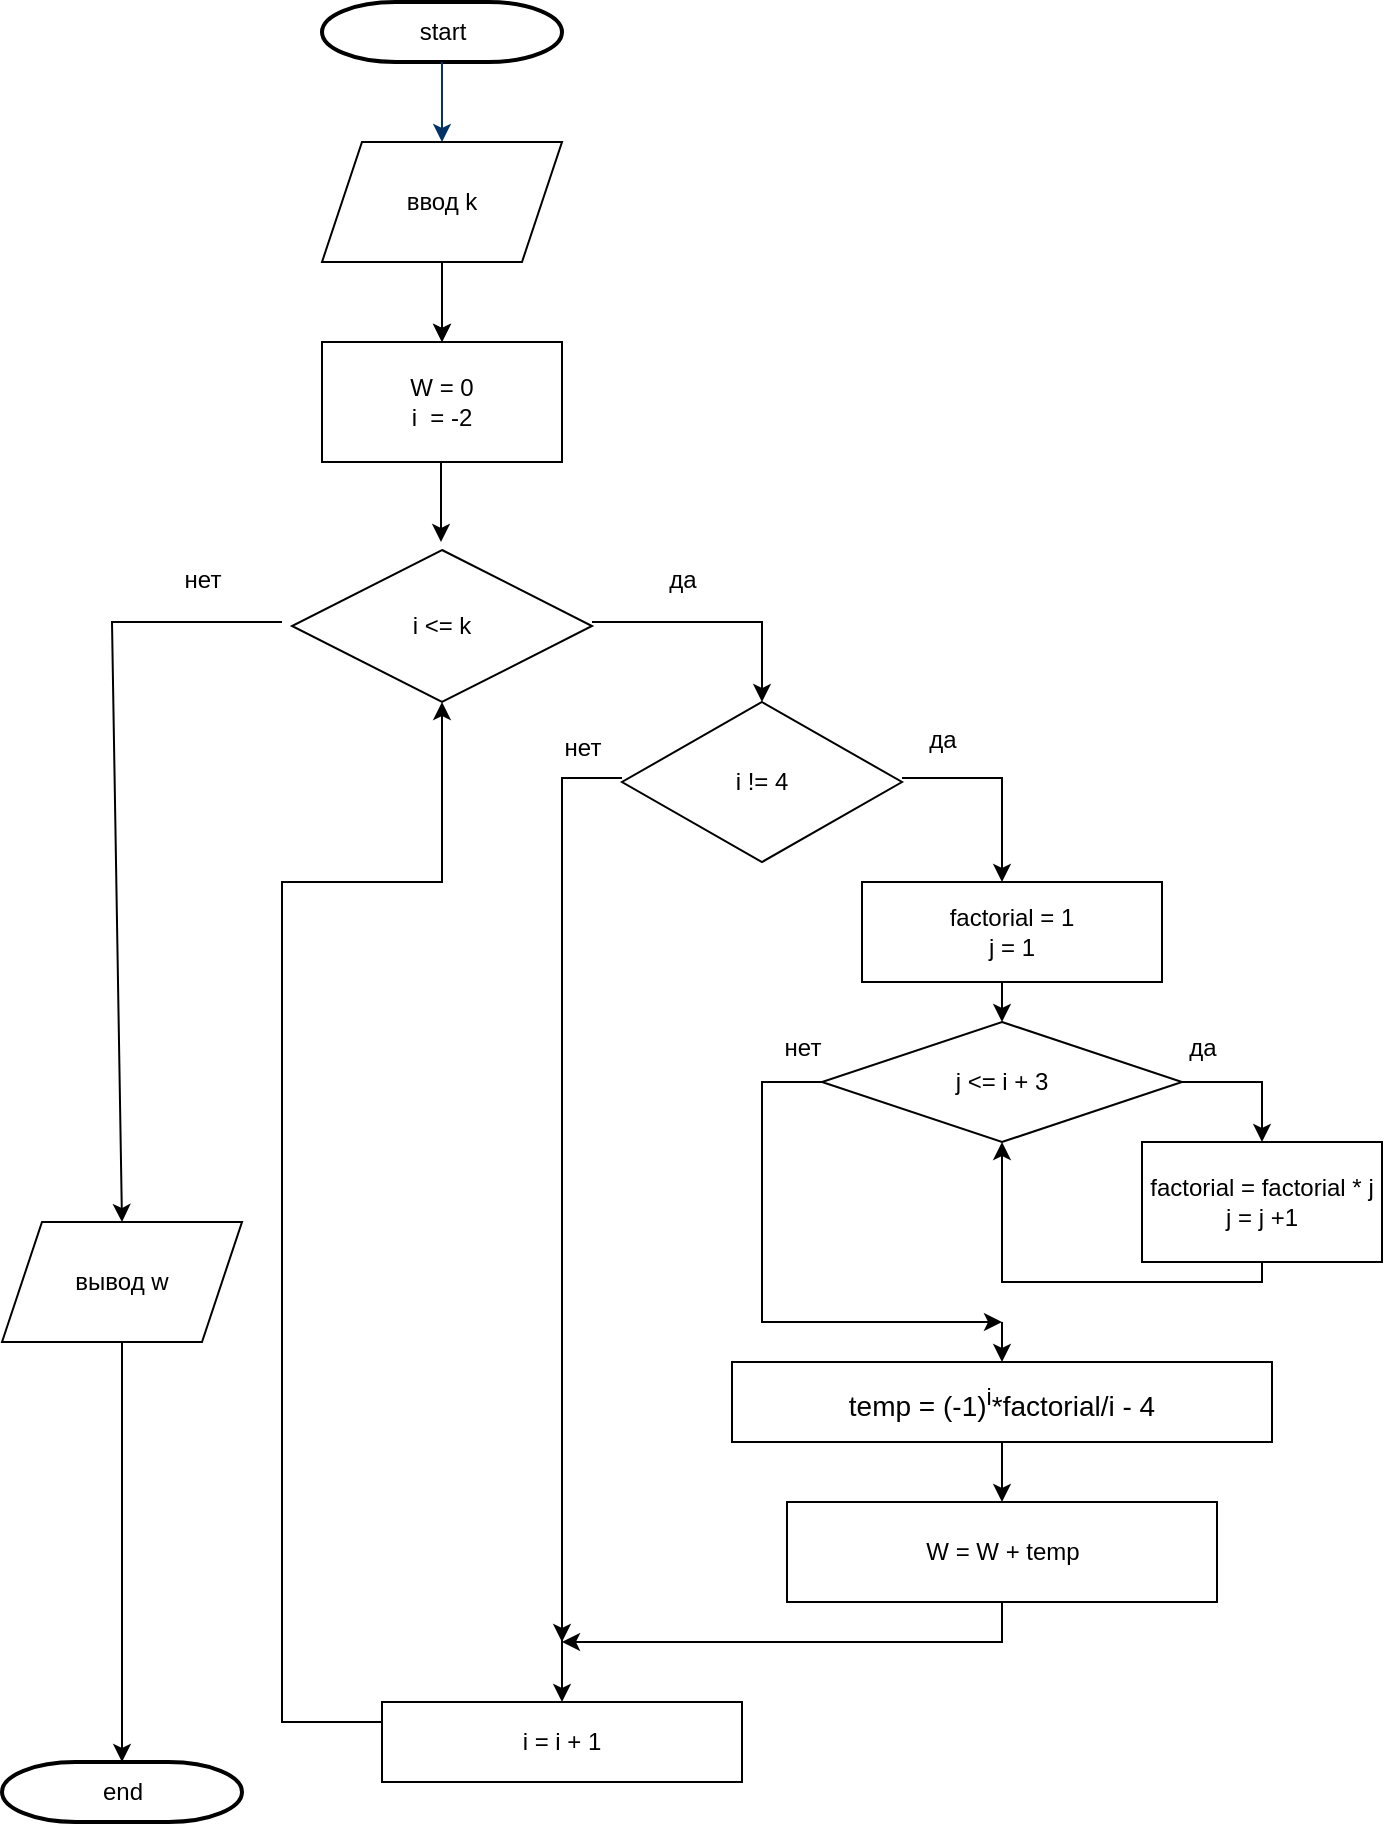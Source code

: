 <mxfile version="24.7.17">
  <diagram id="6a731a19-8d31-9384-78a2-239565b7b9f0" name="Page-1">
    <mxGraphModel dx="786" dy="716" grid="1" gridSize="10" guides="1" tooltips="1" connect="1" arrows="1" fold="1" page="1" pageScale="1" pageWidth="1169" pageHeight="827" background="none" math="0" shadow="0">
      <root>
        <mxCell id="0" />
        <mxCell id="1" parent="0" />
        <mxCell id="2" value="start" style="shape=mxgraph.flowchart.terminator;strokeWidth=2;gradientColor=none;gradientDirection=north;fontStyle=0;html=1;" parent="1" vertex="1">
          <mxGeometry x="260" y="60" width="120" height="30" as="geometry" />
        </mxCell>
        <mxCell id="7" style="fontStyle=1;strokeColor=#003366;strokeWidth=1;html=1;" parent="1" source="2" edge="1">
          <mxGeometry relative="1" as="geometry">
            <mxPoint x="320" y="130" as="targetPoint" />
          </mxGeometry>
        </mxCell>
        <mxCell id="40" value="end" style="shape=mxgraph.flowchart.terminator;strokeWidth=2;gradientColor=none;gradientDirection=north;fontStyle=0;html=1;" parent="1" vertex="1">
          <mxGeometry x="100" y="940" width="120" height="30" as="geometry" />
        </mxCell>
        <mxCell id="t3Ol2663IQftKfNFv3R4-58" value="" style="edgeStyle=orthogonalEdgeStyle;rounded=0;orthogonalLoop=1;jettySize=auto;html=1;" parent="1" source="t3Ol2663IQftKfNFv3R4-55" target="t3Ol2663IQftKfNFv3R4-57" edge="1">
          <mxGeometry relative="1" as="geometry" />
        </mxCell>
        <mxCell id="t3Ol2663IQftKfNFv3R4-55" value="ввод k" style="shape=parallelogram;perimeter=parallelogramPerimeter;whiteSpace=wrap;html=1;fixedSize=1;" parent="1" vertex="1">
          <mxGeometry x="260" y="130" width="120" height="60" as="geometry" />
        </mxCell>
        <mxCell id="t3Ol2663IQftKfNFv3R4-56" value="" style="endArrow=classic;html=1;rounded=0;" parent="1" edge="1">
          <mxGeometry width="50" height="50" relative="1" as="geometry">
            <mxPoint x="320" y="190" as="sourcePoint" />
            <mxPoint x="320" y="230" as="targetPoint" />
          </mxGeometry>
        </mxCell>
        <mxCell id="t3Ol2663IQftKfNFv3R4-57" value="W = 0&lt;div&gt;i&amp;nbsp; = -2&lt;/div&gt;" style="rounded=0;whiteSpace=wrap;html=1;" parent="1" vertex="1">
          <mxGeometry x="260" y="230" width="120" height="60" as="geometry" />
        </mxCell>
        <mxCell id="t3Ol2663IQftKfNFv3R4-59" value="" style="endArrow=classic;html=1;rounded=0;" parent="1" edge="1">
          <mxGeometry width="50" height="50" relative="1" as="geometry">
            <mxPoint x="319.5" y="290" as="sourcePoint" />
            <mxPoint x="319.5" y="330" as="targetPoint" />
          </mxGeometry>
        </mxCell>
        <mxCell id="t3Ol2663IQftKfNFv3R4-60" value="i &amp;lt;= k" style="rhombus;whiteSpace=wrap;html=1;" parent="1" vertex="1">
          <mxGeometry x="245" y="334" width="150" height="76" as="geometry" />
        </mxCell>
        <mxCell id="t3Ol2663IQftKfNFv3R4-61" value="" style="endArrow=classic;html=1;rounded=0;" parent="1" edge="1">
          <mxGeometry width="50" height="50" relative="1" as="geometry">
            <mxPoint x="395" y="370" as="sourcePoint" />
            <mxPoint x="480" y="410" as="targetPoint" />
            <Array as="points">
              <mxPoint x="480" y="370" />
            </Array>
          </mxGeometry>
        </mxCell>
        <mxCell id="t3Ol2663IQftKfNFv3R4-62" value="" style="endArrow=classic;html=1;rounded=0;" parent="1" edge="1">
          <mxGeometry width="50" height="50" relative="1" as="geometry">
            <mxPoint x="240" y="370" as="sourcePoint" />
            <mxPoint x="160" y="670" as="targetPoint" />
            <Array as="points">
              <mxPoint x="155" y="370" />
            </Array>
          </mxGeometry>
        </mxCell>
        <mxCell id="t3Ol2663IQftKfNFv3R4-63" value="вывод w" style="shape=parallelogram;perimeter=parallelogramPerimeter;whiteSpace=wrap;html=1;fixedSize=1;" parent="1" vertex="1">
          <mxGeometry x="100" y="670" width="120" height="60" as="geometry" />
        </mxCell>
        <mxCell id="t3Ol2663IQftKfNFv3R4-64" value="" style="endArrow=classic;html=1;rounded=0;" parent="1" edge="1">
          <mxGeometry width="50" height="50" relative="1" as="geometry">
            <mxPoint x="160" y="730" as="sourcePoint" />
            <mxPoint x="160" y="940" as="targetPoint" />
            <Array as="points" />
          </mxGeometry>
        </mxCell>
        <mxCell id="t3Ol2663IQftKfNFv3R4-65" value="нет" style="text;html=1;align=center;verticalAlign=middle;resizable=0;points=[];autosize=1;strokeColor=none;fillColor=none;" parent="1" vertex="1">
          <mxGeometry x="180" y="334" width="40" height="30" as="geometry" />
        </mxCell>
        <mxCell id="t3Ol2663IQftKfNFv3R4-66" value="да" style="text;html=1;align=center;verticalAlign=middle;resizable=0;points=[];autosize=1;strokeColor=none;fillColor=none;" parent="1" vertex="1">
          <mxGeometry x="420" y="334" width="40" height="30" as="geometry" />
        </mxCell>
        <mxCell id="t3Ol2663IQftKfNFv3R4-67" value="i != 4" style="rhombus;whiteSpace=wrap;html=1;" parent="1" vertex="1">
          <mxGeometry x="410" y="410" width="140" height="80" as="geometry" />
        </mxCell>
        <mxCell id="t3Ol2663IQftKfNFv3R4-69" value="нет" style="text;html=1;align=center;verticalAlign=middle;resizable=0;points=[];autosize=1;strokeColor=none;fillColor=none;" parent="1" vertex="1">
          <mxGeometry x="370" y="418" width="40" height="30" as="geometry" />
        </mxCell>
        <mxCell id="t3Ol2663IQftKfNFv3R4-70" value="" style="endArrow=classic;html=1;rounded=0;" parent="1" edge="1">
          <mxGeometry width="50" height="50" relative="1" as="geometry">
            <mxPoint x="550" y="448" as="sourcePoint" />
            <mxPoint x="600" y="500" as="targetPoint" />
            <Array as="points">
              <mxPoint x="600" y="448" />
            </Array>
          </mxGeometry>
        </mxCell>
        <mxCell id="t3Ol2663IQftKfNFv3R4-71" value="да" style="text;html=1;align=center;verticalAlign=middle;resizable=0;points=[];autosize=1;strokeColor=none;fillColor=none;" parent="1" vertex="1">
          <mxGeometry x="550" y="414" width="40" height="30" as="geometry" />
        </mxCell>
        <mxCell id="t3Ol2663IQftKfNFv3R4-72" value="factorial = 1&lt;div&gt;j = 1&lt;/div&gt;" style="rounded=0;whiteSpace=wrap;html=1;" parent="1" vertex="1">
          <mxGeometry x="530" y="500" width="150" height="50" as="geometry" />
        </mxCell>
        <mxCell id="t3Ol2663IQftKfNFv3R4-73" value="" style="endArrow=classic;html=1;rounded=0;" parent="1" edge="1">
          <mxGeometry width="50" height="50" relative="1" as="geometry">
            <mxPoint x="600" y="550" as="sourcePoint" />
            <mxPoint x="600" y="570" as="targetPoint" />
          </mxGeometry>
        </mxCell>
        <mxCell id="t3Ol2663IQftKfNFv3R4-74" value="j &amp;lt;= i + 3" style="rhombus;whiteSpace=wrap;html=1;" parent="1" vertex="1">
          <mxGeometry x="510" y="570" width="180" height="60" as="geometry" />
        </mxCell>
        <mxCell id="t3Ol2663IQftKfNFv3R4-75" value="" style="endArrow=classic;html=1;rounded=0;" parent="1" edge="1">
          <mxGeometry width="50" height="50" relative="1" as="geometry">
            <mxPoint x="690" y="600" as="sourcePoint" />
            <mxPoint x="730" y="630" as="targetPoint" />
            <Array as="points">
              <mxPoint x="730" y="600" />
            </Array>
          </mxGeometry>
        </mxCell>
        <mxCell id="t3Ol2663IQftKfNFv3R4-76" value="factorial = factorial * j&lt;div&gt;j = j +1&lt;/div&gt;" style="rounded=0;whiteSpace=wrap;html=1;" parent="1" vertex="1">
          <mxGeometry x="670" y="630" width="120" height="60" as="geometry" />
        </mxCell>
        <mxCell id="t3Ol2663IQftKfNFv3R4-81" value="да" style="text;html=1;align=center;verticalAlign=middle;resizable=0;points=[];autosize=1;strokeColor=none;fillColor=none;" parent="1" vertex="1">
          <mxGeometry x="680" y="568" width="40" height="30" as="geometry" />
        </mxCell>
        <mxCell id="t3Ol2663IQftKfNFv3R4-82" value="нет" style="text;html=1;align=center;verticalAlign=middle;resizable=0;points=[];autosize=1;strokeColor=none;fillColor=none;" parent="1" vertex="1">
          <mxGeometry x="480" y="568" width="40" height="30" as="geometry" />
        </mxCell>
        <mxCell id="t3Ol2663IQftKfNFv3R4-83" value="" style="endArrow=classic;html=1;rounded=0;exitX=0;exitY=0.5;exitDx=0;exitDy=0;" parent="1" source="t3Ol2663IQftKfNFv3R4-74" edge="1">
          <mxGeometry width="50" height="50" relative="1" as="geometry">
            <mxPoint x="560" y="720" as="sourcePoint" />
            <mxPoint x="600" y="720" as="targetPoint" />
            <Array as="points">
              <mxPoint x="480" y="600" />
              <mxPoint x="480" y="720" />
            </Array>
          </mxGeometry>
        </mxCell>
        <mxCell id="t3Ol2663IQftKfNFv3R4-84" value="" style="endArrow=classic;html=1;rounded=0;" parent="1" edge="1">
          <mxGeometry width="50" height="50" relative="1" as="geometry">
            <mxPoint x="600" y="720" as="sourcePoint" />
            <mxPoint x="600" y="740" as="targetPoint" />
          </mxGeometry>
        </mxCell>
        <mxCell id="t3Ol2663IQftKfNFv3R4-86" value="" style="endArrow=classic;html=1;rounded=0;" parent="1" edge="1">
          <mxGeometry width="50" height="50" relative="1" as="geometry">
            <mxPoint x="410" y="448" as="sourcePoint" />
            <mxPoint x="380" y="880" as="targetPoint" />
            <Array as="points">
              <mxPoint x="380" y="448" />
            </Array>
          </mxGeometry>
        </mxCell>
        <mxCell id="t3Ol2663IQftKfNFv3R4-87" value="&lt;font style=&quot;font-size: 14px;&quot;&gt;temp = (-1)&lt;sup&gt;i&lt;/sup&gt;*factorial/i - 4&lt;/font&gt;" style="rounded=0;whiteSpace=wrap;html=1;" parent="1" vertex="1">
          <mxGeometry x="465" y="740" width="270" height="40" as="geometry" />
        </mxCell>
        <mxCell id="t3Ol2663IQftKfNFv3R4-88" value="" style="endArrow=classic;html=1;rounded=0;exitX=0.5;exitY=1;exitDx=0;exitDy=0;" parent="1" source="t3Ol2663IQftKfNFv3R4-87" edge="1">
          <mxGeometry width="50" height="50" relative="1" as="geometry">
            <mxPoint x="560" y="900" as="sourcePoint" />
            <mxPoint x="600" y="810" as="targetPoint" />
          </mxGeometry>
        </mxCell>
        <mxCell id="t3Ol2663IQftKfNFv3R4-89" value="W = W + temp" style="rounded=0;whiteSpace=wrap;html=1;" parent="1" vertex="1">
          <mxGeometry x="492.5" y="810" width="215" height="50" as="geometry" />
        </mxCell>
        <mxCell id="t3Ol2663IQftKfNFv3R4-90" value="" style="endArrow=classic;html=1;rounded=0;exitX=0.5;exitY=1;exitDx=0;exitDy=0;" parent="1" source="t3Ol2663IQftKfNFv3R4-89" edge="1">
          <mxGeometry width="50" height="50" relative="1" as="geometry">
            <mxPoint x="560" y="1000" as="sourcePoint" />
            <mxPoint x="380" y="880" as="targetPoint" />
            <Array as="points">
              <mxPoint x="600" y="880" />
            </Array>
          </mxGeometry>
        </mxCell>
        <mxCell id="t3Ol2663IQftKfNFv3R4-91" value="" style="endArrow=classic;html=1;rounded=0;" parent="1" edge="1">
          <mxGeometry width="50" height="50" relative="1" as="geometry">
            <mxPoint x="380" y="877" as="sourcePoint" />
            <mxPoint x="380" y="910" as="targetPoint" />
          </mxGeometry>
        </mxCell>
        <mxCell id="t3Ol2663IQftKfNFv3R4-92" value="i = i + 1" style="rounded=0;whiteSpace=wrap;html=1;" parent="1" vertex="1">
          <mxGeometry x="290" y="910" width="180" height="40" as="geometry" />
        </mxCell>
        <mxCell id="t3Ol2663IQftKfNFv3R4-94" value="" style="endArrow=classic;html=1;rounded=0;exitX=0;exitY=0.25;exitDx=0;exitDy=0;" parent="1" source="t3Ol2663IQftKfNFv3R4-92" edge="1">
          <mxGeometry width="50" height="50" relative="1" as="geometry">
            <mxPoint x="270" y="460" as="sourcePoint" />
            <mxPoint x="320" y="410" as="targetPoint" />
            <Array as="points">
              <mxPoint x="240" y="920" />
              <mxPoint x="240" y="500" />
              <mxPoint x="320" y="500" />
            </Array>
          </mxGeometry>
        </mxCell>
        <mxCell id="WFcPGpebw5w80JSQ3VLK-45" value="" style="endArrow=classic;html=1;rounded=0;entryX=0.5;entryY=1;entryDx=0;entryDy=0;" edge="1" parent="1" target="t3Ol2663IQftKfNFv3R4-74">
          <mxGeometry width="50" height="50" relative="1" as="geometry">
            <mxPoint x="730" y="690" as="sourcePoint" />
            <mxPoint x="790" y="670" as="targetPoint" />
            <Array as="points">
              <mxPoint x="730" y="700" />
              <mxPoint x="600" y="700" />
            </Array>
          </mxGeometry>
        </mxCell>
      </root>
    </mxGraphModel>
  </diagram>
</mxfile>
